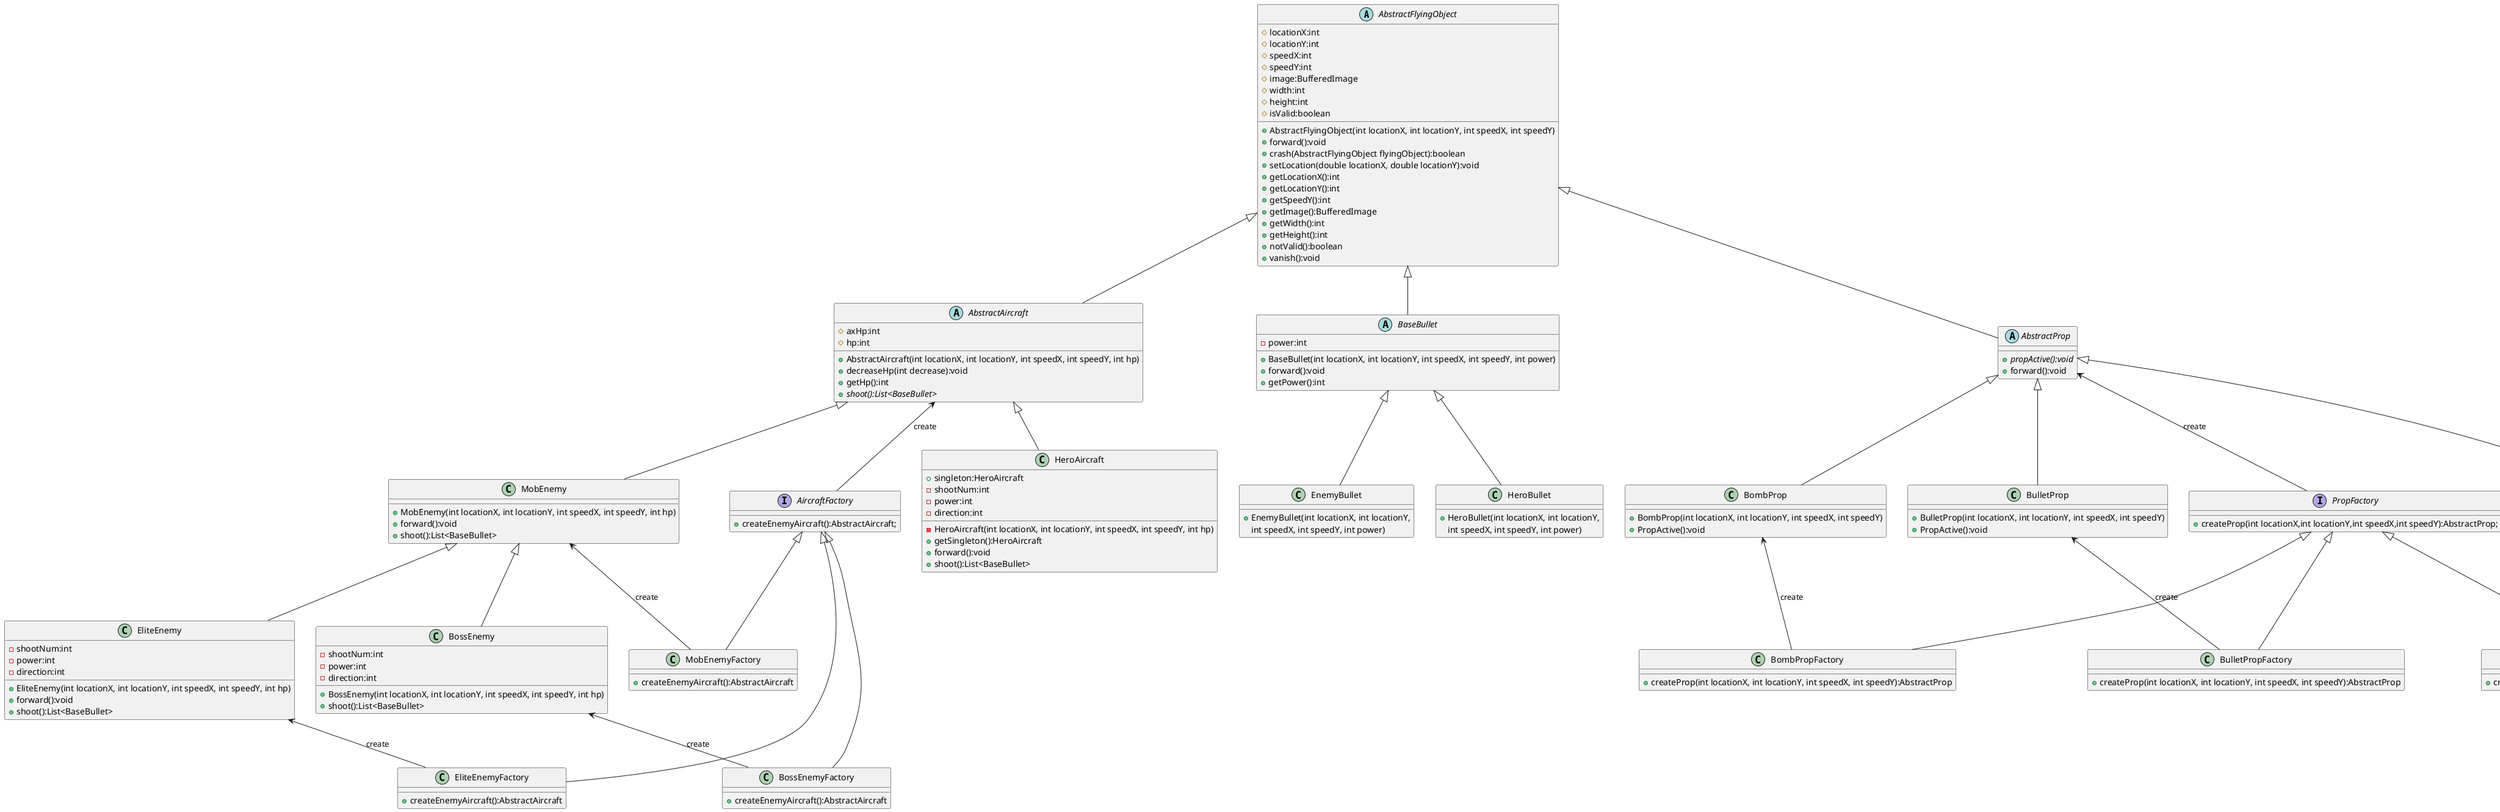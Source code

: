 @startuml
'https://plantuml.com/class-diagram

abstract class AbstractFlyingObject
{
    # locationX:int
    # locationY:int
    # speedX:int
    # speedY:int
    # image:BufferedImage
    # width:int
    # height:int
    # isValid:boolean

    + AbstractFlyingObject(int locationX, int locationY, int speedX, int speedY)
    + forward():void
    + crash(AbstractFlyingObject flyingObject):boolean
    + setLocation(double locationX, double locationY):void
    + getLocationX():int
    + getLocationY():int
    + getSpeedY():int
    + getImage():BufferedImage
    + getWidth():int
    + getHeight():int
    + notValid():boolean
    + vanish():void
}
abstract class AbstractAircraft
{
	# axHp:int
    # hp:int
    + AbstractAircraft(int locationX, int locationY, int speedX, int speedY, int hp)
    + decreaseHp(int decrease):void
    + getHp():int
    + {abstract} shoot():List<BaseBullet>
 }


abstract class BaseBullet
{
    - power:int
    + BaseBullet(int locationX, int locationY, int speedX, int speedY, int power)
    + forward():void
	+ getPower():int
}

abstract class AbstractProp
{
    + {abstract} propActive():void
    + forward():void
 }
interface AircraftFactory{
    + createEnemyAircraft():AbstractAircraft;
}
interface PropFactory{
    + createProp(int locationX,int locationY,int speedX,int speedY):AbstractProp;
}

AbstractFlyingObject <|-- AbstractAircraft
AbstractFlyingObject <|-- BaseBullet
AbstractFlyingObject <|-- AbstractProp

AbstractAircraft <|-- HeroAircraft
AbstractAircraft <|-- MobEnemy

MobEnemy <|-- EliteEnemy
MobEnemy <|-- BossEnemy

BaseBullet <|-- HeroBullet
BaseBullet <|-- EnemyBullet

AbstractProp <|-- BulletProp
AbstractProp <|-- BombProp
AbstractProp <|-- BloodProp

AircraftFactory <|-- EliteEnemyFactory
AircraftFactory <|-- MobEnemyFactory
AircraftFactory <|-- BossEnemyFactory
AbstractAircraft <-- AircraftFactory:create

PropFactory <|-- BulletPropFactory
PropFactory <|-- BombPropFactory
PropFactory <|-- BloodPropFactory
AbstractProp <-- PropFactory:create

BulletProp <-- BulletPropFactory:create
BombProp <-- BombPropFactory:create
BloodProp <-- BloodPropFactory:create


MobEnemy <-- MobEnemyFactory:create
EliteEnemy <-- EliteEnemyFactory:create
BossEnemy <-- BossEnemyFactory:create

class HeroAircraft {
    + singleton:HeroAircraft
    - shootNum:int
    - power:int
    - direction:int
    - HeroAircraft(int locationX, int locationY, int speedX, int speedY, int hp)
    + getSingleton():HeroAircraft
    + forward():void
    + shoot():List<BaseBullet>
}

class MobEnemy {
    + MobEnemy(int locationX, int locationY, int speedX, int speedY, int hp)
    + forward():void
    + shoot():List<BaseBullet>
}
class EliteEnemy {
    - shootNum:int
    - power:int
    - direction:int
    + EliteEnemy(int locationX, int locationY, int speedX, int speedY, int hp)
    + forward():void
    + shoot():List<BaseBullet>
}
class EliteEnemyFactory {
    + createEnemyAircraft():AbstractAircraft
}
class MobEnemyFactory {
    + createEnemyAircraft():AbstractAircraft
}
class BossEnemyFactory {
    + createEnemyAircraft():AbstractAircraft
}
class BossEnemy {
    - shootNum:int
    - power:int
    - direction:int
    + BossEnemy(int locationX, int locationY, int speedX, int speedY, int hp)
    + shoot():List<BaseBullet>
}

class BloodProp{
    + BloodProp(int locationX, int locationY, int speedX, int speedY)
    + PropActive():void
}

class BombProp{
    + BombProp(int locationX, int locationY, int speedX, int speedY)
    + PropActive():void
}

class BulletProp{
    + BulletProp(int locationX, int locationY, int speedX, int speedY)
    + PropActive():void
}
class BloodPropFactory{
    + createProp(int locationX, int locationY, int speedX, int speedY):AbstractProp
}
class BombPropFactory{
    + createProp(int locationX, int locationY, int speedX, int speedY):AbstractProp
}
class BulletPropFactory{
     + createProp(int locationX, int locationY, int speedX, int speedY):AbstractProp
 }

class HeroBullet {
    + HeroBullet(int locationX, int locationY,
     int speedX, int speedY, int power)
}

class EnemyBullet {
    + EnemyBullet(int locationX, int locationY,
     int speedX, int speedY, int power)
}

@enduml